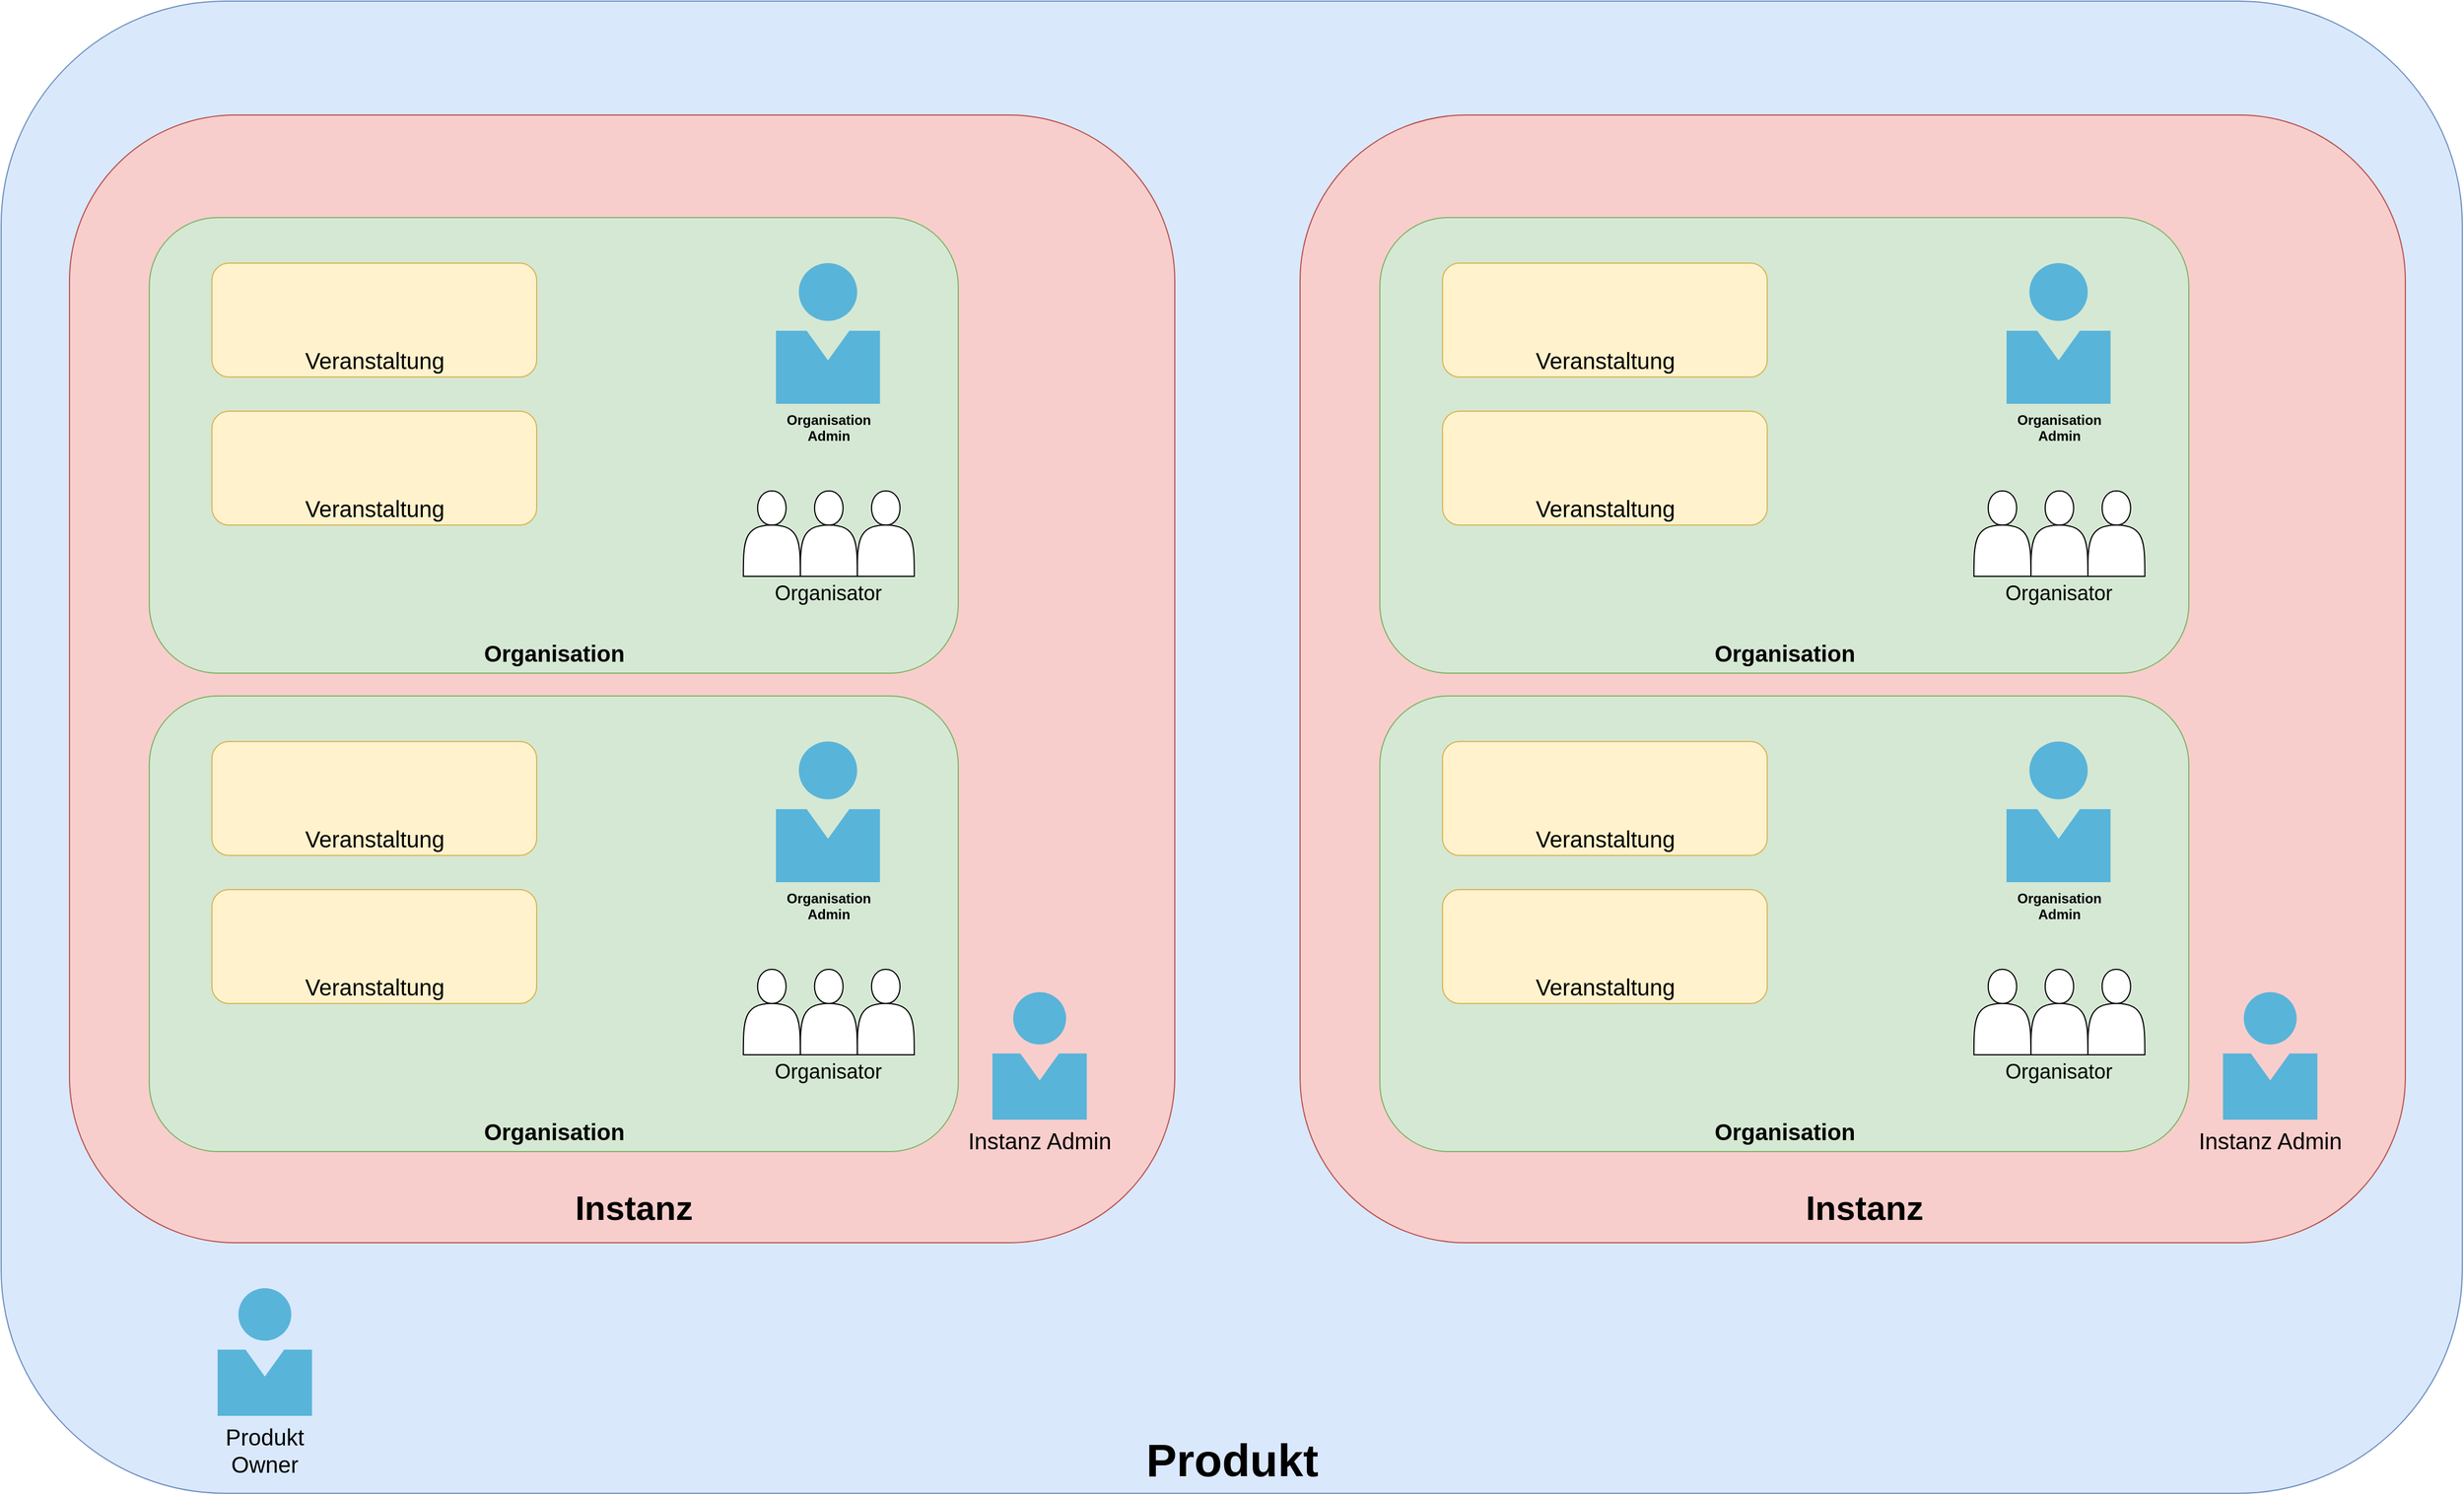 <mxfile version="25.0.1">
  <diagram name="Seite-1" id="6MLnXnp6NA-foqgYV8MD">
    <mxGraphModel dx="2607" dy="1342" grid="1" gridSize="10" guides="1" tooltips="1" connect="1" arrows="1" fold="1" page="1" pageScale="1" pageWidth="1169" pageHeight="827" math="0" shadow="0">
      <root>
        <mxCell id="0" />
        <mxCell id="1" parent="0" />
        <mxCell id="c6b3wkpGiJwT9n_s3i2N-1" value="" style="rounded=1;whiteSpace=wrap;html=1;labelBackgroundColor=none;fillColor=#dae8fc;strokeColor=#6c8ebf;" vertex="1" parent="1">
          <mxGeometry x="90" y="210" width="2160" height="1310" as="geometry" />
        </mxCell>
        <mxCell id="c6b3wkpGiJwT9n_s3i2N-31" value="" style="rounded=1;whiteSpace=wrap;html=1;labelBackgroundColor=none;fillColor=#f8cecc;strokeColor=#b85450;" vertex="1" parent="1">
          <mxGeometry x="150" y="310" width="970.02" height="990" as="geometry" />
        </mxCell>
        <mxCell id="c6b3wkpGiJwT9n_s3i2N-2" value="Produkt" style="text;html=1;align=center;verticalAlign=middle;resizable=0;points=[];autosize=1;strokeColor=none;fillColor=none;fontSize=40;fontStyle=1" vertex="1" parent="1">
          <mxGeometry x="1090" y="1460" width="160" height="60" as="geometry" />
        </mxCell>
        <mxCell id="c6b3wkpGiJwT9n_s3i2N-7" value="" style="rounded=1;whiteSpace=wrap;html=1;fillColor=#d5e8d4;strokeColor=#82b366;" vertex="1" parent="1">
          <mxGeometry x="220.01" y="400" width="710" height="400" as="geometry" />
        </mxCell>
        <mxCell id="c6b3wkpGiJwT9n_s3i2N-8" value="Organisation" style="text;html=1;align=center;verticalAlign=middle;whiteSpace=wrap;rounded=0;fontStyle=1;fontSize=20;" vertex="1" parent="1">
          <mxGeometry x="502.51" y="767" width="145" height="30" as="geometry" />
        </mxCell>
        <mxCell id="c6b3wkpGiJwT9n_s3i2N-3" value="Instanz" style="text;html=1;align=center;verticalAlign=middle;resizable=0;points=[];autosize=1;strokeColor=none;fillColor=none;fontSize=30;fontStyle=1" vertex="1" parent="1">
          <mxGeometry x="585" y="1244" width="120" height="50" as="geometry" />
        </mxCell>
        <mxCell id="c6b3wkpGiJwT9n_s3i2N-16" value="" style="rounded=1;whiteSpace=wrap;html=1;fillColor=#fff2cc;strokeColor=#d6b656;" vertex="1" parent="1">
          <mxGeometry x="275.01" y="440" width="285" height="100" as="geometry" />
        </mxCell>
        <mxCell id="c6b3wkpGiJwT9n_s3i2N-29" value="Organisation &lt;br&gt;Admin" style="image;sketch=0;aspect=fixed;html=1;points=[];align=center;fontSize=12;image=img/lib/mscae/Person.svg;imageBackground=none;labelBackgroundColor=none;fontColor=default;fontStyle=1" vertex="1" parent="1">
          <mxGeometry x="770.01" y="440" width="91.39" height="123.52" as="geometry" />
        </mxCell>
        <mxCell id="c6b3wkpGiJwT9n_s3i2N-18" value="Veranstaltung" style="text;html=1;align=center;verticalAlign=middle;whiteSpace=wrap;rounded=0;fontSize=20;" vertex="1" parent="1">
          <mxGeometry x="362.51" y="510" width="110" height="30" as="geometry" />
        </mxCell>
        <mxCell id="c6b3wkpGiJwT9n_s3i2N-32" value="" style="shape=actor;whiteSpace=wrap;html=1;" vertex="1" parent="1">
          <mxGeometry x="841.4" y="640" width="50" height="75" as="geometry" />
        </mxCell>
        <mxCell id="c6b3wkpGiJwT9n_s3i2N-33" value="" style="shape=actor;whiteSpace=wrap;html=1;" vertex="1" parent="1">
          <mxGeometry x="791.4" y="640" width="50" height="75" as="geometry" />
        </mxCell>
        <mxCell id="c6b3wkpGiJwT9n_s3i2N-34" value="" style="shape=actor;whiteSpace=wrap;html=1;" vertex="1" parent="1">
          <mxGeometry x="741.4" y="640" width="50" height="75" as="geometry" />
        </mxCell>
        <mxCell id="c6b3wkpGiJwT9n_s3i2N-35" value="Organisator" style="text;html=1;align=center;verticalAlign=middle;whiteSpace=wrap;rounded=0;fontSize=18;" vertex="1" parent="1">
          <mxGeometry x="786.4" y="715" width="60" height="30" as="geometry" />
        </mxCell>
        <mxCell id="c6b3wkpGiJwT9n_s3i2N-36" value="" style="rounded=1;whiteSpace=wrap;html=1;fillColor=#fff2cc;strokeColor=#d6b656;" vertex="1" parent="1">
          <mxGeometry x="275.01" y="570" width="285" height="100" as="geometry" />
        </mxCell>
        <mxCell id="c6b3wkpGiJwT9n_s3i2N-37" value="Veranstaltung" style="text;html=1;align=center;verticalAlign=middle;whiteSpace=wrap;rounded=0;fontSize=20;" vertex="1" parent="1">
          <mxGeometry x="362.51" y="640" width="110" height="30" as="geometry" />
        </mxCell>
        <mxCell id="c6b3wkpGiJwT9n_s3i2N-38" value="" style="rounded=1;whiteSpace=wrap;html=1;fillColor=#d5e8d4;strokeColor=#82b366;" vertex="1" parent="1">
          <mxGeometry x="220" y="820" width="710" height="400" as="geometry" />
        </mxCell>
        <mxCell id="c6b3wkpGiJwT9n_s3i2N-39" value="Organisation" style="text;html=1;align=center;verticalAlign=middle;whiteSpace=wrap;rounded=0;fontStyle=1;fontSize=20;" vertex="1" parent="1">
          <mxGeometry x="502.5" y="1187" width="145" height="30" as="geometry" />
        </mxCell>
        <mxCell id="c6b3wkpGiJwT9n_s3i2N-40" value="" style="rounded=1;whiteSpace=wrap;html=1;fillColor=#fff2cc;strokeColor=#d6b656;" vertex="1" parent="1">
          <mxGeometry x="275" y="860" width="285" height="100" as="geometry" />
        </mxCell>
        <mxCell id="c6b3wkpGiJwT9n_s3i2N-41" value="Organisation &lt;br&gt;Admin" style="image;sketch=0;aspect=fixed;html=1;points=[];align=center;fontSize=12;image=img/lib/mscae/Person.svg;imageBackground=none;labelBackgroundColor=none;fontColor=default;fontStyle=1" vertex="1" parent="1">
          <mxGeometry x="770" y="860" width="91.39" height="123.52" as="geometry" />
        </mxCell>
        <mxCell id="c6b3wkpGiJwT9n_s3i2N-42" value="Veranstaltung" style="text;html=1;align=center;verticalAlign=middle;whiteSpace=wrap;rounded=0;fontSize=20;" vertex="1" parent="1">
          <mxGeometry x="362.5" y="930" width="110" height="30" as="geometry" />
        </mxCell>
        <mxCell id="c6b3wkpGiJwT9n_s3i2N-43" value="" style="shape=actor;whiteSpace=wrap;html=1;" vertex="1" parent="1">
          <mxGeometry x="841.39" y="1060" width="50" height="75" as="geometry" />
        </mxCell>
        <mxCell id="c6b3wkpGiJwT9n_s3i2N-44" value="" style="shape=actor;whiteSpace=wrap;html=1;" vertex="1" parent="1">
          <mxGeometry x="791.39" y="1060" width="50" height="75" as="geometry" />
        </mxCell>
        <mxCell id="c6b3wkpGiJwT9n_s3i2N-45" value="" style="shape=actor;whiteSpace=wrap;html=1;" vertex="1" parent="1">
          <mxGeometry x="741.39" y="1060" width="50" height="75" as="geometry" />
        </mxCell>
        <mxCell id="c6b3wkpGiJwT9n_s3i2N-46" value="Organisator" style="text;html=1;align=center;verticalAlign=middle;whiteSpace=wrap;rounded=0;fontSize=18;" vertex="1" parent="1">
          <mxGeometry x="786.39" y="1135" width="60" height="30" as="geometry" />
        </mxCell>
        <mxCell id="c6b3wkpGiJwT9n_s3i2N-47" value="" style="rounded=1;whiteSpace=wrap;html=1;fillColor=#fff2cc;strokeColor=#d6b656;" vertex="1" parent="1">
          <mxGeometry x="275" y="990" width="285" height="100" as="geometry" />
        </mxCell>
        <mxCell id="c6b3wkpGiJwT9n_s3i2N-48" value="Veranstaltung" style="text;html=1;align=center;verticalAlign=middle;whiteSpace=wrap;rounded=0;fontSize=20;" vertex="1" parent="1">
          <mxGeometry x="362.5" y="1060" width="110" height="30" as="geometry" />
        </mxCell>
        <mxCell id="c6b3wkpGiJwT9n_s3i2N-73" value="Produkt &lt;br&gt;Owner" style="image;sketch=0;aspect=fixed;html=1;points=[];align=center;fontSize=20;image=img/lib/mscae/Person.svg;labelBackgroundColor=none;" vertex="1" parent="1">
          <mxGeometry x="280" y="1340" width="82.9" height="112.03" as="geometry" />
        </mxCell>
        <mxCell id="c6b3wkpGiJwT9n_s3i2N-74" value="Instanz Admin" style="image;sketch=0;aspect=fixed;html=1;points=[];align=center;fontSize=20;image=img/lib/mscae/Person.svg;labelBackgroundColor=none;" vertex="1" parent="1">
          <mxGeometry x="960" y="1080" width="82.9" height="112.03" as="geometry" />
        </mxCell>
        <mxCell id="c6b3wkpGiJwT9n_s3i2N-75" value="" style="rounded=1;whiteSpace=wrap;html=1;labelBackgroundColor=none;fillColor=#f8cecc;strokeColor=#b85450;" vertex="1" parent="1">
          <mxGeometry x="1230" y="310" width="970.02" height="990" as="geometry" />
        </mxCell>
        <mxCell id="c6b3wkpGiJwT9n_s3i2N-76" value="" style="rounded=1;whiteSpace=wrap;html=1;fillColor=#d5e8d4;strokeColor=#82b366;" vertex="1" parent="1">
          <mxGeometry x="1300.01" y="400" width="710" height="400" as="geometry" />
        </mxCell>
        <mxCell id="c6b3wkpGiJwT9n_s3i2N-77" value="Organisation" style="text;html=1;align=center;verticalAlign=middle;whiteSpace=wrap;rounded=0;fontStyle=1;fontSize=20;" vertex="1" parent="1">
          <mxGeometry x="1582.51" y="767" width="145" height="30" as="geometry" />
        </mxCell>
        <mxCell id="c6b3wkpGiJwT9n_s3i2N-78" value="Instanz" style="text;html=1;align=center;verticalAlign=middle;resizable=0;points=[];autosize=1;strokeColor=none;fillColor=none;fontSize=30;fontStyle=1" vertex="1" parent="1">
          <mxGeometry x="1665" y="1244" width="120" height="50" as="geometry" />
        </mxCell>
        <mxCell id="c6b3wkpGiJwT9n_s3i2N-79" value="" style="rounded=1;whiteSpace=wrap;html=1;fillColor=#fff2cc;strokeColor=#d6b656;" vertex="1" parent="1">
          <mxGeometry x="1355.01" y="440" width="285" height="100" as="geometry" />
        </mxCell>
        <mxCell id="c6b3wkpGiJwT9n_s3i2N-80" value="Organisation &lt;br&gt;Admin" style="image;sketch=0;aspect=fixed;html=1;points=[];align=center;fontSize=12;image=img/lib/mscae/Person.svg;imageBackground=none;labelBackgroundColor=none;fontColor=default;fontStyle=1" vertex="1" parent="1">
          <mxGeometry x="1850.01" y="440" width="91.39" height="123.52" as="geometry" />
        </mxCell>
        <mxCell id="c6b3wkpGiJwT9n_s3i2N-81" value="Veranstaltung" style="text;html=1;align=center;verticalAlign=middle;whiteSpace=wrap;rounded=0;fontSize=20;" vertex="1" parent="1">
          <mxGeometry x="1442.51" y="510" width="110" height="30" as="geometry" />
        </mxCell>
        <mxCell id="c6b3wkpGiJwT9n_s3i2N-82" value="" style="shape=actor;whiteSpace=wrap;html=1;" vertex="1" parent="1">
          <mxGeometry x="1921.4" y="640" width="50" height="75" as="geometry" />
        </mxCell>
        <mxCell id="c6b3wkpGiJwT9n_s3i2N-83" value="" style="shape=actor;whiteSpace=wrap;html=1;" vertex="1" parent="1">
          <mxGeometry x="1871.4" y="640" width="50" height="75" as="geometry" />
        </mxCell>
        <mxCell id="c6b3wkpGiJwT9n_s3i2N-84" value="" style="shape=actor;whiteSpace=wrap;html=1;" vertex="1" parent="1">
          <mxGeometry x="1821.4" y="640" width="50" height="75" as="geometry" />
        </mxCell>
        <mxCell id="c6b3wkpGiJwT9n_s3i2N-85" value="Organisator" style="text;html=1;align=center;verticalAlign=middle;whiteSpace=wrap;rounded=0;fontSize=18;" vertex="1" parent="1">
          <mxGeometry x="1866.4" y="715" width="60" height="30" as="geometry" />
        </mxCell>
        <mxCell id="c6b3wkpGiJwT9n_s3i2N-86" value="" style="rounded=1;whiteSpace=wrap;html=1;fillColor=#fff2cc;strokeColor=#d6b656;" vertex="1" parent="1">
          <mxGeometry x="1355.01" y="570" width="285" height="100" as="geometry" />
        </mxCell>
        <mxCell id="c6b3wkpGiJwT9n_s3i2N-87" value="Veranstaltung" style="text;html=1;align=center;verticalAlign=middle;whiteSpace=wrap;rounded=0;fontSize=20;" vertex="1" parent="1">
          <mxGeometry x="1442.51" y="640" width="110" height="30" as="geometry" />
        </mxCell>
        <mxCell id="c6b3wkpGiJwT9n_s3i2N-88" value="" style="rounded=1;whiteSpace=wrap;html=1;fillColor=#d5e8d4;strokeColor=#82b366;" vertex="1" parent="1">
          <mxGeometry x="1300" y="820" width="710" height="400" as="geometry" />
        </mxCell>
        <mxCell id="c6b3wkpGiJwT9n_s3i2N-89" value="Organisation" style="text;html=1;align=center;verticalAlign=middle;whiteSpace=wrap;rounded=0;fontStyle=1;fontSize=20;" vertex="1" parent="1">
          <mxGeometry x="1582.5" y="1187" width="145" height="30" as="geometry" />
        </mxCell>
        <mxCell id="c6b3wkpGiJwT9n_s3i2N-90" value="" style="rounded=1;whiteSpace=wrap;html=1;fillColor=#fff2cc;strokeColor=#d6b656;" vertex="1" parent="1">
          <mxGeometry x="1355" y="860" width="285" height="100" as="geometry" />
        </mxCell>
        <mxCell id="c6b3wkpGiJwT9n_s3i2N-91" value="Organisation &lt;br&gt;Admin" style="image;sketch=0;aspect=fixed;html=1;points=[];align=center;fontSize=12;image=img/lib/mscae/Person.svg;imageBackground=none;labelBackgroundColor=none;fontColor=default;fontStyle=1" vertex="1" parent="1">
          <mxGeometry x="1850" y="860" width="91.39" height="123.52" as="geometry" />
        </mxCell>
        <mxCell id="c6b3wkpGiJwT9n_s3i2N-92" value="Veranstaltung" style="text;html=1;align=center;verticalAlign=middle;whiteSpace=wrap;rounded=0;fontSize=20;" vertex="1" parent="1">
          <mxGeometry x="1442.5" y="930" width="110" height="30" as="geometry" />
        </mxCell>
        <mxCell id="c6b3wkpGiJwT9n_s3i2N-93" value="" style="shape=actor;whiteSpace=wrap;html=1;" vertex="1" parent="1">
          <mxGeometry x="1921.39" y="1060" width="50" height="75" as="geometry" />
        </mxCell>
        <mxCell id="c6b3wkpGiJwT9n_s3i2N-94" value="" style="shape=actor;whiteSpace=wrap;html=1;" vertex="1" parent="1">
          <mxGeometry x="1871.39" y="1060" width="50" height="75" as="geometry" />
        </mxCell>
        <mxCell id="c6b3wkpGiJwT9n_s3i2N-95" value="" style="shape=actor;whiteSpace=wrap;html=1;" vertex="1" parent="1">
          <mxGeometry x="1821.39" y="1060" width="50" height="75" as="geometry" />
        </mxCell>
        <mxCell id="c6b3wkpGiJwT9n_s3i2N-96" value="Organisator" style="text;html=1;align=center;verticalAlign=middle;whiteSpace=wrap;rounded=0;fontSize=18;" vertex="1" parent="1">
          <mxGeometry x="1866.39" y="1135" width="60" height="30" as="geometry" />
        </mxCell>
        <mxCell id="c6b3wkpGiJwT9n_s3i2N-97" value="" style="rounded=1;whiteSpace=wrap;html=1;fillColor=#fff2cc;strokeColor=#d6b656;" vertex="1" parent="1">
          <mxGeometry x="1355" y="990" width="285" height="100" as="geometry" />
        </mxCell>
        <mxCell id="c6b3wkpGiJwT9n_s3i2N-98" value="Veranstaltung" style="text;html=1;align=center;verticalAlign=middle;whiteSpace=wrap;rounded=0;fontSize=20;" vertex="1" parent="1">
          <mxGeometry x="1442.5" y="1060" width="110" height="30" as="geometry" />
        </mxCell>
        <mxCell id="c6b3wkpGiJwT9n_s3i2N-99" value="Instanz Admin" style="image;sketch=0;aspect=fixed;html=1;points=[];align=center;fontSize=20;image=img/lib/mscae/Person.svg;labelBackgroundColor=none;" vertex="1" parent="1">
          <mxGeometry x="2040" y="1080" width="82.9" height="112.03" as="geometry" />
        </mxCell>
      </root>
    </mxGraphModel>
  </diagram>
</mxfile>
